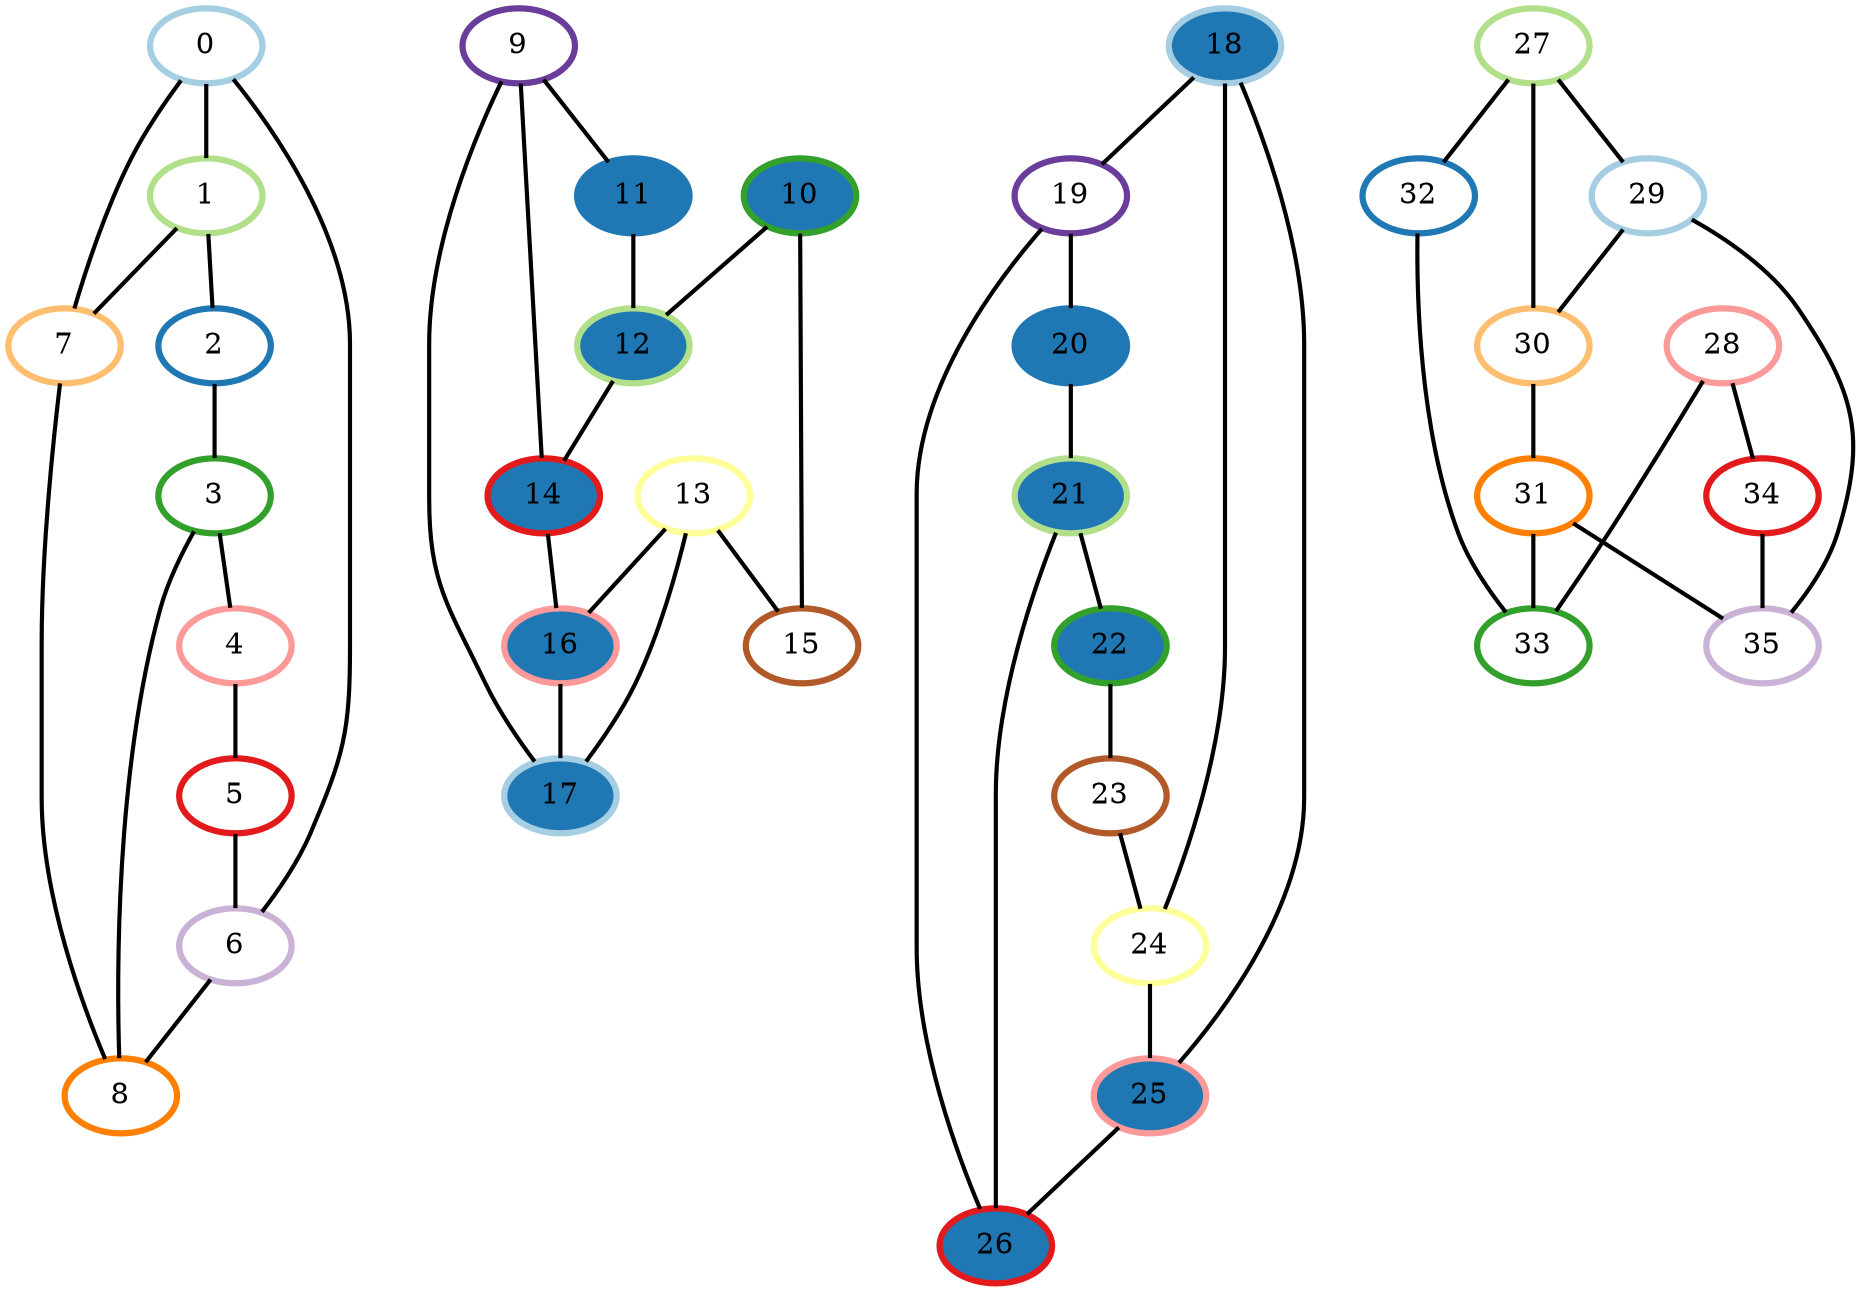 graph G {
    0 [penwidth=3,color=1, colorscheme=paired12]
    1 [penwidth=3,color=3, colorscheme=paired12]
    2 [penwidth=3,color=2, colorscheme=paired12]
    3 [penwidth=3,color=4, colorscheme=paired12]
    4 [penwidth=3,color=5, colorscheme=paired12]
    5 [penwidth=3,color=6, colorscheme=paired12]
    6 [penwidth=3,color=9, colorscheme=paired12]
    7 [penwidth=3,color=7, colorscheme=paired12]
    8 [penwidth=3,color=8, colorscheme=paired12]
    9 [penwidth=3,color=10, colorscheme=paired12]
    10 [penwidth=3,color=4, colorscheme=paired12,style=filled,fillcolor=2]
    11 [penwidth=3,color=2, colorscheme=paired12,style=filled,fillcolor=2]
    12 [penwidth=3,color=3, colorscheme=paired12,style=filled,fillcolor=2]
    13 [penwidth=3,color=11, colorscheme=paired12]
    14 [penwidth=3,color=6, colorscheme=paired12,style=filled,fillcolor=2]
    15 [penwidth=3,color=12, colorscheme=paired12]
    16 [penwidth=3,color=5, colorscheme=paired12,style=filled,fillcolor=2]
    17 [penwidth=3,color=1, colorscheme=paired12,style=filled,fillcolor=2]
    18 [penwidth=3,color=1, colorscheme=paired12,style=filled,fillcolor=2]
    19 [penwidth=3,color=10, colorscheme=paired12]
    20 [penwidth=3,color=2, colorscheme=paired12,style=filled,fillcolor=2]
    21 [penwidth=3,color=3, colorscheme=paired12,style=filled,fillcolor=2]
    22 [penwidth=3,color=4, colorscheme=paired12,style=filled,fillcolor=2]
    23 [penwidth=3,color=12, colorscheme=paired12]
    24 [penwidth=3,color=11, colorscheme=paired12]
    25 [penwidth=3,color=5, colorscheme=paired12,style=filled,fillcolor=2]
    26 [penwidth=3,color=6, colorscheme=paired12,style=filled,fillcolor=2]
    27 [penwidth=3,color=3, colorscheme=paired12]
    28 [penwidth=3,color=5, colorscheme=paired12]
    29 [penwidth=3,color=1, colorscheme=paired12]
    30 [penwidth=3,color=7, colorscheme=paired12]
    31 [penwidth=3,color=8, colorscheme=paired12]
    32 [penwidth=3,color=2, colorscheme=paired12]
    33 [penwidth=3,color=4, colorscheme=paired12]
    34 [penwidth=3,color=6, colorscheme=paired12]
    35 [penwidth=3,color=9, colorscheme=paired12]

    0--7 [penwidth=2]
    0--1 [penwidth=2]
    0--6 [penwidth=2]
    1--7 [penwidth=2]
    1--2 [penwidth=2]
    2--3 [penwidth=2]
    3--8 [penwidth=2]
    3--4 [penwidth=2]
    4--5 [penwidth=2]
    5--6 [penwidth=2]
    6--8 [penwidth=2]
    7--8 [penwidth=2]
    9--17 [penwidth=2]
    9--14 [penwidth=2]
    9--11 [penwidth=2]
    10--15 [penwidth=2]
    10--12 [penwidth=2]
    11--12 [penwidth=2]
    12--14 [penwidth=2]
    13--15 [penwidth=2]
    13--17 [penwidth=2]
    13--16 [penwidth=2]
    14--16 [penwidth=2]
    16--17 [penwidth=2]
    18--25 [penwidth=2]
    18--19 [penwidth=2]
    18--24 [penwidth=2]
    19--26 [penwidth=2]
    19--20 [penwidth=2]
    20--21 [penwidth=2]
    21--26 [penwidth=2]
    21--22 [penwidth=2]
    22--23 [penwidth=2]
    23--24 [penwidth=2]
    24--25 [penwidth=2]
    25--26 [penwidth=2]
    27--30 [penwidth=2]
    27--32 [penwidth=2]
    27--29 [penwidth=2]
    28--34 [penwidth=2]
    28--33 [penwidth=2]
    29--35 [penwidth=2]
    29--30 [penwidth=2]
    30--31 [penwidth=2]
    31--35 [penwidth=2]
    31--33 [penwidth=2]
    32--33 [penwidth=2]
    34--35 [penwidth=2]
}